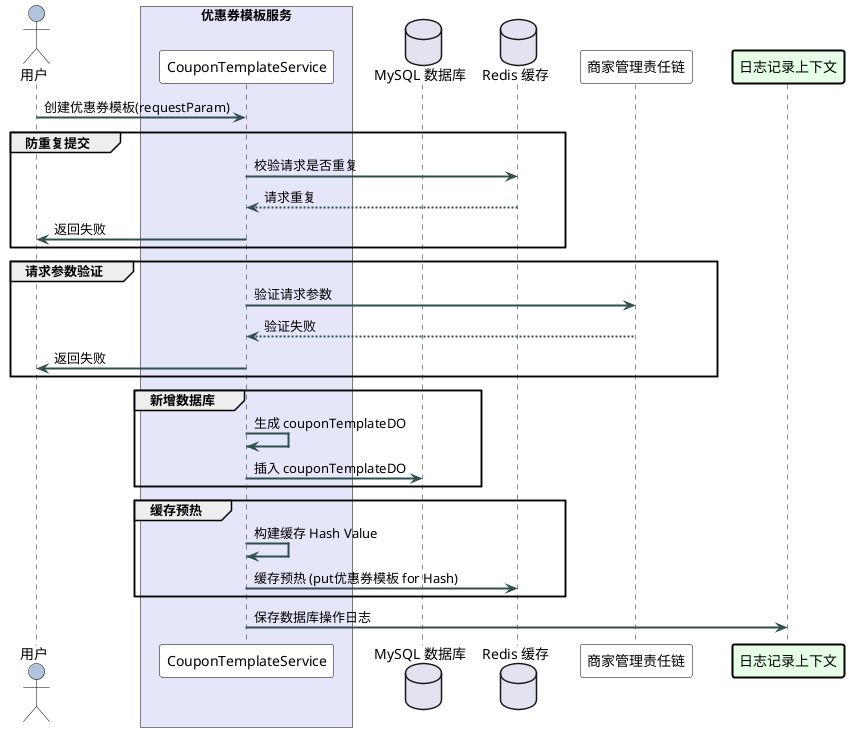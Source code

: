 @startuml
skinparam actorBorderColor Black
skinparam actorBackgroundColor LightSteelBlue
skinparam participantBorderColor Black
skinparam participantBackgroundColor White
skinparam sequenceArrowThickness 2
skinparam sequenceArrowColor DarkSlateGray
skinparam sequenceParticipantPadding 15
skinparam sequenceBoxBorderColor Black
skinparam sequenceBoxBackgroundColor #F0F8FF
skinparam participantFontSize 14
skinparam actorFontSize 14
skinparam noteBackgroundColor #FFFFE0
skinparam noteBorderColor Black
skinparam boxBackgroundColor #F0FFFF
skinparam boxBorderColor Black

actor 用户

box "优惠券模板服务" #E6E6FA
participant "CouponTemplateService" as 服务
end box

database "MySQL 数据库" as 数据库操作
database "Redis 缓存" as 缓存操作

participant "商家管理责任链" as 责任链
skinparam participant {
    BackgroundColor #E6FFE6
    BorderColor Black
    FontSize 14
    FontColor Black
    BorderThickness 2
}
note right of 责任链
end note

participant "日志记录上下文" as 日志上下文
skinparam participant {
    BackgroundColor #FFFFE0
    BorderColor Black
    FontSize 14
    FontColor Black
    BorderThickness 2
}
note right of 日志上下文
end note

用户 -> 服务 : 创建优惠券模板(requestParam)

group 防重复提交
    skinparam groupBorderColor #D0E6FF
    skinparam groupBackgroundColor #E6F0FF
    服务 -> 缓存操作 : 校验请求是否重复
    缓存操作 --> 服务 : 请求重复
    服务 -> 用户 : 返回失败
end group

group 请求参数验证
    skinparam groupBorderColor #D0F0C0
    skinparam groupBackgroundColor #E6F8E0
    服务 -> 责任链 : 验证请求参数
    责任链 --> 服务 : 验证失败
    服务 -> 用户 : 返回失败
end group

group 新增数据库
    skinparam groupBorderColor #F0E6FF
    skinparam groupBackgroundColor #F8E6FF
    服务 -> 服务 : 生成 couponTemplateDO
    服务 -> 数据库操作 : 插入 couponTemplateDO
end group

group 缓存预热
    skinparam groupBorderColor #E6F0F8
    skinparam groupBackgroundColor #E6F8F8
    服务 -> 服务 : 构建缓存 Hash Value
    服务 -> 缓存操作 : 缓存预热 (put优惠券模板 for Hash)
end group

skinparam groupBorderColor #FFF0D0
skinparam groupBackgroundColor #FFF8E6
服务 -> 日志上下文 : 保存数据库操作日志

@enduml
